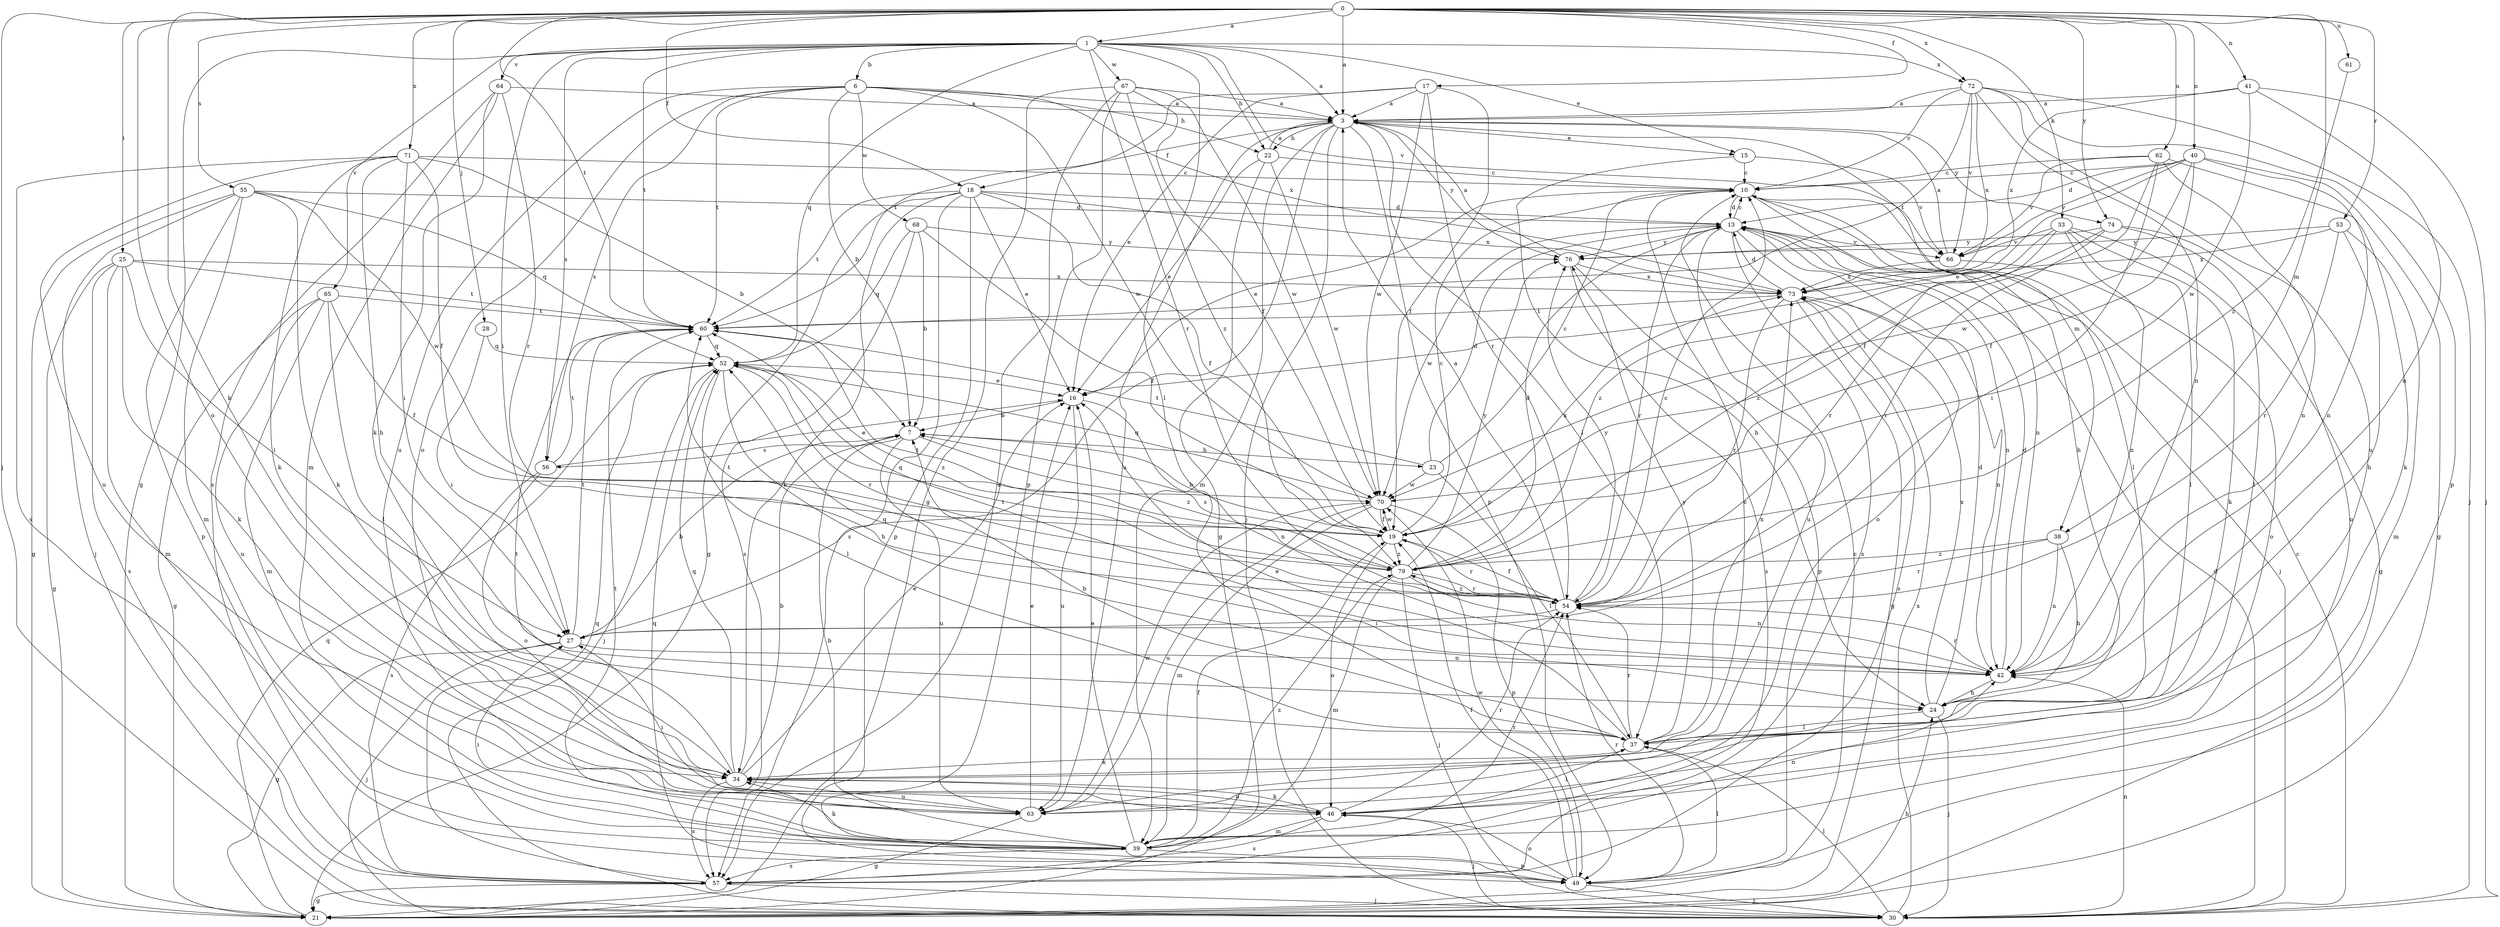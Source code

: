 strict digraph  {
0;
1;
3;
6;
7;
10;
13;
15;
16;
17;
18;
19;
21;
22;
23;
24;
25;
27;
28;
30;
33;
34;
37;
38;
39;
40;
41;
42;
46;
49;
52;
53;
54;
55;
56;
57;
60;
61;
62;
63;
64;
65;
66;
67;
68;
70;
71;
72;
73;
74;
76;
79;
0 -> 1  [label=a];
0 -> 3  [label=a];
0 -> 17  [label=f];
0 -> 18  [label=f];
0 -> 25  [label=i];
0 -> 28  [label=j];
0 -> 30  [label=j];
0 -> 33  [label=k];
0 -> 34  [label=k];
0 -> 38  [label=m];
0 -> 40  [label=n];
0 -> 41  [label=n];
0 -> 46  [label=o];
0 -> 53  [label=r];
0 -> 55  [label=s];
0 -> 60  [label=t];
0 -> 61  [label=u];
0 -> 62  [label=u];
0 -> 71  [label=x];
0 -> 72  [label=x];
0 -> 74  [label=y];
1 -> 3  [label=a];
1 -> 6  [label=b];
1 -> 15  [label=e];
1 -> 21  [label=g];
1 -> 22  [label=h];
1 -> 27  [label=i];
1 -> 37  [label=l];
1 -> 52  [label=q];
1 -> 54  [label=r];
1 -> 56  [label=s];
1 -> 60  [label=t];
1 -> 64  [label=v];
1 -> 65  [label=v];
1 -> 66  [label=v];
1 -> 67  [label=w];
1 -> 72  [label=x];
3 -> 15  [label=e];
3 -> 18  [label=f];
3 -> 22  [label=h];
3 -> 27  [label=i];
3 -> 30  [label=j];
3 -> 37  [label=l];
3 -> 38  [label=m];
3 -> 39  [label=m];
3 -> 49  [label=p];
3 -> 63  [label=u];
3 -> 74  [label=y];
3 -> 76  [label=y];
6 -> 3  [label=a];
6 -> 7  [label=b];
6 -> 22  [label=h];
6 -> 46  [label=o];
6 -> 56  [label=s];
6 -> 60  [label=t];
6 -> 63  [label=u];
6 -> 68  [label=w];
6 -> 70  [label=w];
6 -> 73  [label=x];
7 -> 23  [label=h];
7 -> 56  [label=s];
7 -> 63  [label=u];
7 -> 79  [label=z];
10 -> 13  [label=d];
10 -> 16  [label=e];
10 -> 24  [label=h];
10 -> 37  [label=l];
10 -> 42  [label=n];
13 -> 10  [label=c];
13 -> 30  [label=j];
13 -> 42  [label=n];
13 -> 46  [label=o];
13 -> 54  [label=r];
13 -> 57  [label=s];
13 -> 63  [label=u];
13 -> 66  [label=v];
13 -> 70  [label=w];
13 -> 76  [label=y];
15 -> 10  [label=c];
15 -> 24  [label=h];
15 -> 66  [label=v];
16 -> 7  [label=b];
16 -> 42  [label=n];
16 -> 63  [label=u];
17 -> 3  [label=a];
17 -> 16  [label=e];
17 -> 19  [label=f];
17 -> 54  [label=r];
17 -> 60  [label=t];
17 -> 70  [label=w];
18 -> 13  [label=d];
18 -> 16  [label=e];
18 -> 19  [label=f];
18 -> 21  [label=g];
18 -> 34  [label=k];
18 -> 49  [label=p];
18 -> 57  [label=s];
18 -> 60  [label=t];
18 -> 73  [label=x];
19 -> 7  [label=b];
19 -> 10  [label=c];
19 -> 46  [label=o];
19 -> 54  [label=r];
19 -> 70  [label=w];
19 -> 73  [label=x];
19 -> 79  [label=z];
21 -> 10  [label=c];
21 -> 24  [label=h];
21 -> 52  [label=q];
22 -> 3  [label=a];
22 -> 10  [label=c];
22 -> 16  [label=e];
22 -> 21  [label=g];
22 -> 70  [label=w];
23 -> 10  [label=c];
23 -> 13  [label=d];
23 -> 37  [label=l];
23 -> 60  [label=t];
23 -> 70  [label=w];
24 -> 13  [label=d];
24 -> 30  [label=j];
24 -> 37  [label=l];
24 -> 73  [label=x];
25 -> 21  [label=g];
25 -> 27  [label=i];
25 -> 34  [label=k];
25 -> 39  [label=m];
25 -> 57  [label=s];
25 -> 60  [label=t];
25 -> 73  [label=x];
27 -> 7  [label=b];
27 -> 21  [label=g];
27 -> 30  [label=j];
27 -> 42  [label=n];
27 -> 60  [label=t];
28 -> 27  [label=i];
28 -> 52  [label=q];
30 -> 10  [label=c];
30 -> 13  [label=d];
30 -> 37  [label=l];
30 -> 42  [label=n];
30 -> 73  [label=x];
33 -> 21  [label=g];
33 -> 34  [label=k];
33 -> 37  [label=l];
33 -> 42  [label=n];
33 -> 54  [label=r];
33 -> 66  [label=v];
33 -> 79  [label=z];
34 -> 7  [label=b];
34 -> 16  [label=e];
34 -> 46  [label=o];
34 -> 52  [label=q];
34 -> 57  [label=s];
34 -> 60  [label=t];
34 -> 63  [label=u];
37 -> 7  [label=b];
37 -> 16  [label=e];
37 -> 34  [label=k];
37 -> 54  [label=r];
37 -> 73  [label=x];
37 -> 76  [label=y];
38 -> 24  [label=h];
38 -> 42  [label=n];
38 -> 54  [label=r];
38 -> 79  [label=z];
39 -> 7  [label=b];
39 -> 16  [label=e];
39 -> 19  [label=f];
39 -> 27  [label=i];
39 -> 34  [label=k];
39 -> 42  [label=n];
39 -> 49  [label=p];
39 -> 54  [label=r];
39 -> 57  [label=s];
39 -> 60  [label=t];
39 -> 79  [label=z];
40 -> 10  [label=c];
40 -> 13  [label=d];
40 -> 16  [label=e];
40 -> 19  [label=f];
40 -> 21  [label=g];
40 -> 42  [label=n];
40 -> 66  [label=v];
40 -> 70  [label=w];
41 -> 3  [label=a];
41 -> 30  [label=j];
41 -> 42  [label=n];
41 -> 70  [label=w];
41 -> 73  [label=x];
42 -> 13  [label=d];
42 -> 24  [label=h];
42 -> 52  [label=q];
42 -> 54  [label=r];
42 -> 60  [label=t];
46 -> 30  [label=j];
46 -> 34  [label=k];
46 -> 37  [label=l];
46 -> 39  [label=m];
46 -> 54  [label=r];
46 -> 57  [label=s];
49 -> 19  [label=f];
49 -> 30  [label=j];
49 -> 37  [label=l];
49 -> 46  [label=o];
49 -> 52  [label=q];
49 -> 54  [label=r];
49 -> 70  [label=w];
52 -> 16  [label=e];
52 -> 24  [label=h];
52 -> 30  [label=j];
52 -> 37  [label=l];
52 -> 54  [label=r];
52 -> 79  [label=z];
53 -> 24  [label=h];
53 -> 39  [label=m];
53 -> 54  [label=r];
53 -> 73  [label=x];
53 -> 76  [label=y];
54 -> 3  [label=a];
54 -> 10  [label=c];
54 -> 19  [label=f];
54 -> 27  [label=i];
54 -> 60  [label=t];
54 -> 76  [label=y];
54 -> 79  [label=z];
55 -> 13  [label=d];
55 -> 21  [label=g];
55 -> 30  [label=j];
55 -> 34  [label=k];
55 -> 39  [label=m];
55 -> 49  [label=p];
55 -> 52  [label=q];
55 -> 70  [label=w];
56 -> 16  [label=e];
56 -> 46  [label=o];
56 -> 57  [label=s];
56 -> 60  [label=t];
57 -> 21  [label=g];
57 -> 30  [label=j];
57 -> 52  [label=q];
60 -> 52  [label=q];
61 -> 79  [label=z];
62 -> 10  [label=c];
62 -> 19  [label=f];
62 -> 27  [label=i];
62 -> 34  [label=k];
62 -> 42  [label=n];
62 -> 66  [label=v];
63 -> 10  [label=c];
63 -> 16  [label=e];
63 -> 21  [label=g];
63 -> 27  [label=i];
63 -> 70  [label=w];
64 -> 3  [label=a];
64 -> 34  [label=k];
64 -> 39  [label=m];
64 -> 54  [label=r];
64 -> 57  [label=s];
65 -> 19  [label=f];
65 -> 21  [label=g];
65 -> 37  [label=l];
65 -> 39  [label=m];
65 -> 60  [label=t];
65 -> 63  [label=u];
66 -> 3  [label=a];
66 -> 46  [label=o];
66 -> 73  [label=x];
67 -> 3  [label=a];
67 -> 19  [label=f];
67 -> 21  [label=g];
67 -> 49  [label=p];
67 -> 57  [label=s];
67 -> 70  [label=w];
67 -> 79  [label=z];
68 -> 7  [label=b];
68 -> 19  [label=f];
68 -> 52  [label=q];
68 -> 57  [label=s];
68 -> 76  [label=y];
70 -> 19  [label=f];
70 -> 39  [label=m];
70 -> 49  [label=p];
70 -> 52  [label=q];
70 -> 63  [label=u];
71 -> 7  [label=b];
71 -> 10  [label=c];
71 -> 19  [label=f];
71 -> 24  [label=h];
71 -> 27  [label=i];
71 -> 34  [label=k];
71 -> 57  [label=s];
71 -> 63  [label=u];
72 -> 3  [label=a];
72 -> 10  [label=c];
72 -> 30  [label=j];
72 -> 42  [label=n];
72 -> 49  [label=p];
72 -> 60  [label=t];
72 -> 63  [label=u];
72 -> 66  [label=v];
72 -> 73  [label=x];
73 -> 13  [label=d];
73 -> 21  [label=g];
73 -> 42  [label=n];
73 -> 54  [label=r];
73 -> 57  [label=s];
73 -> 60  [label=t];
74 -> 37  [label=l];
74 -> 46  [label=o];
74 -> 54  [label=r];
74 -> 76  [label=y];
74 -> 79  [label=z];
76 -> 3  [label=a];
76 -> 49  [label=p];
76 -> 57  [label=s];
76 -> 73  [label=x];
79 -> 13  [label=d];
79 -> 30  [label=j];
79 -> 39  [label=m];
79 -> 42  [label=n];
79 -> 52  [label=q];
79 -> 54  [label=r];
79 -> 60  [label=t];
79 -> 76  [label=y];
79 -> 7  [label=s];
}
